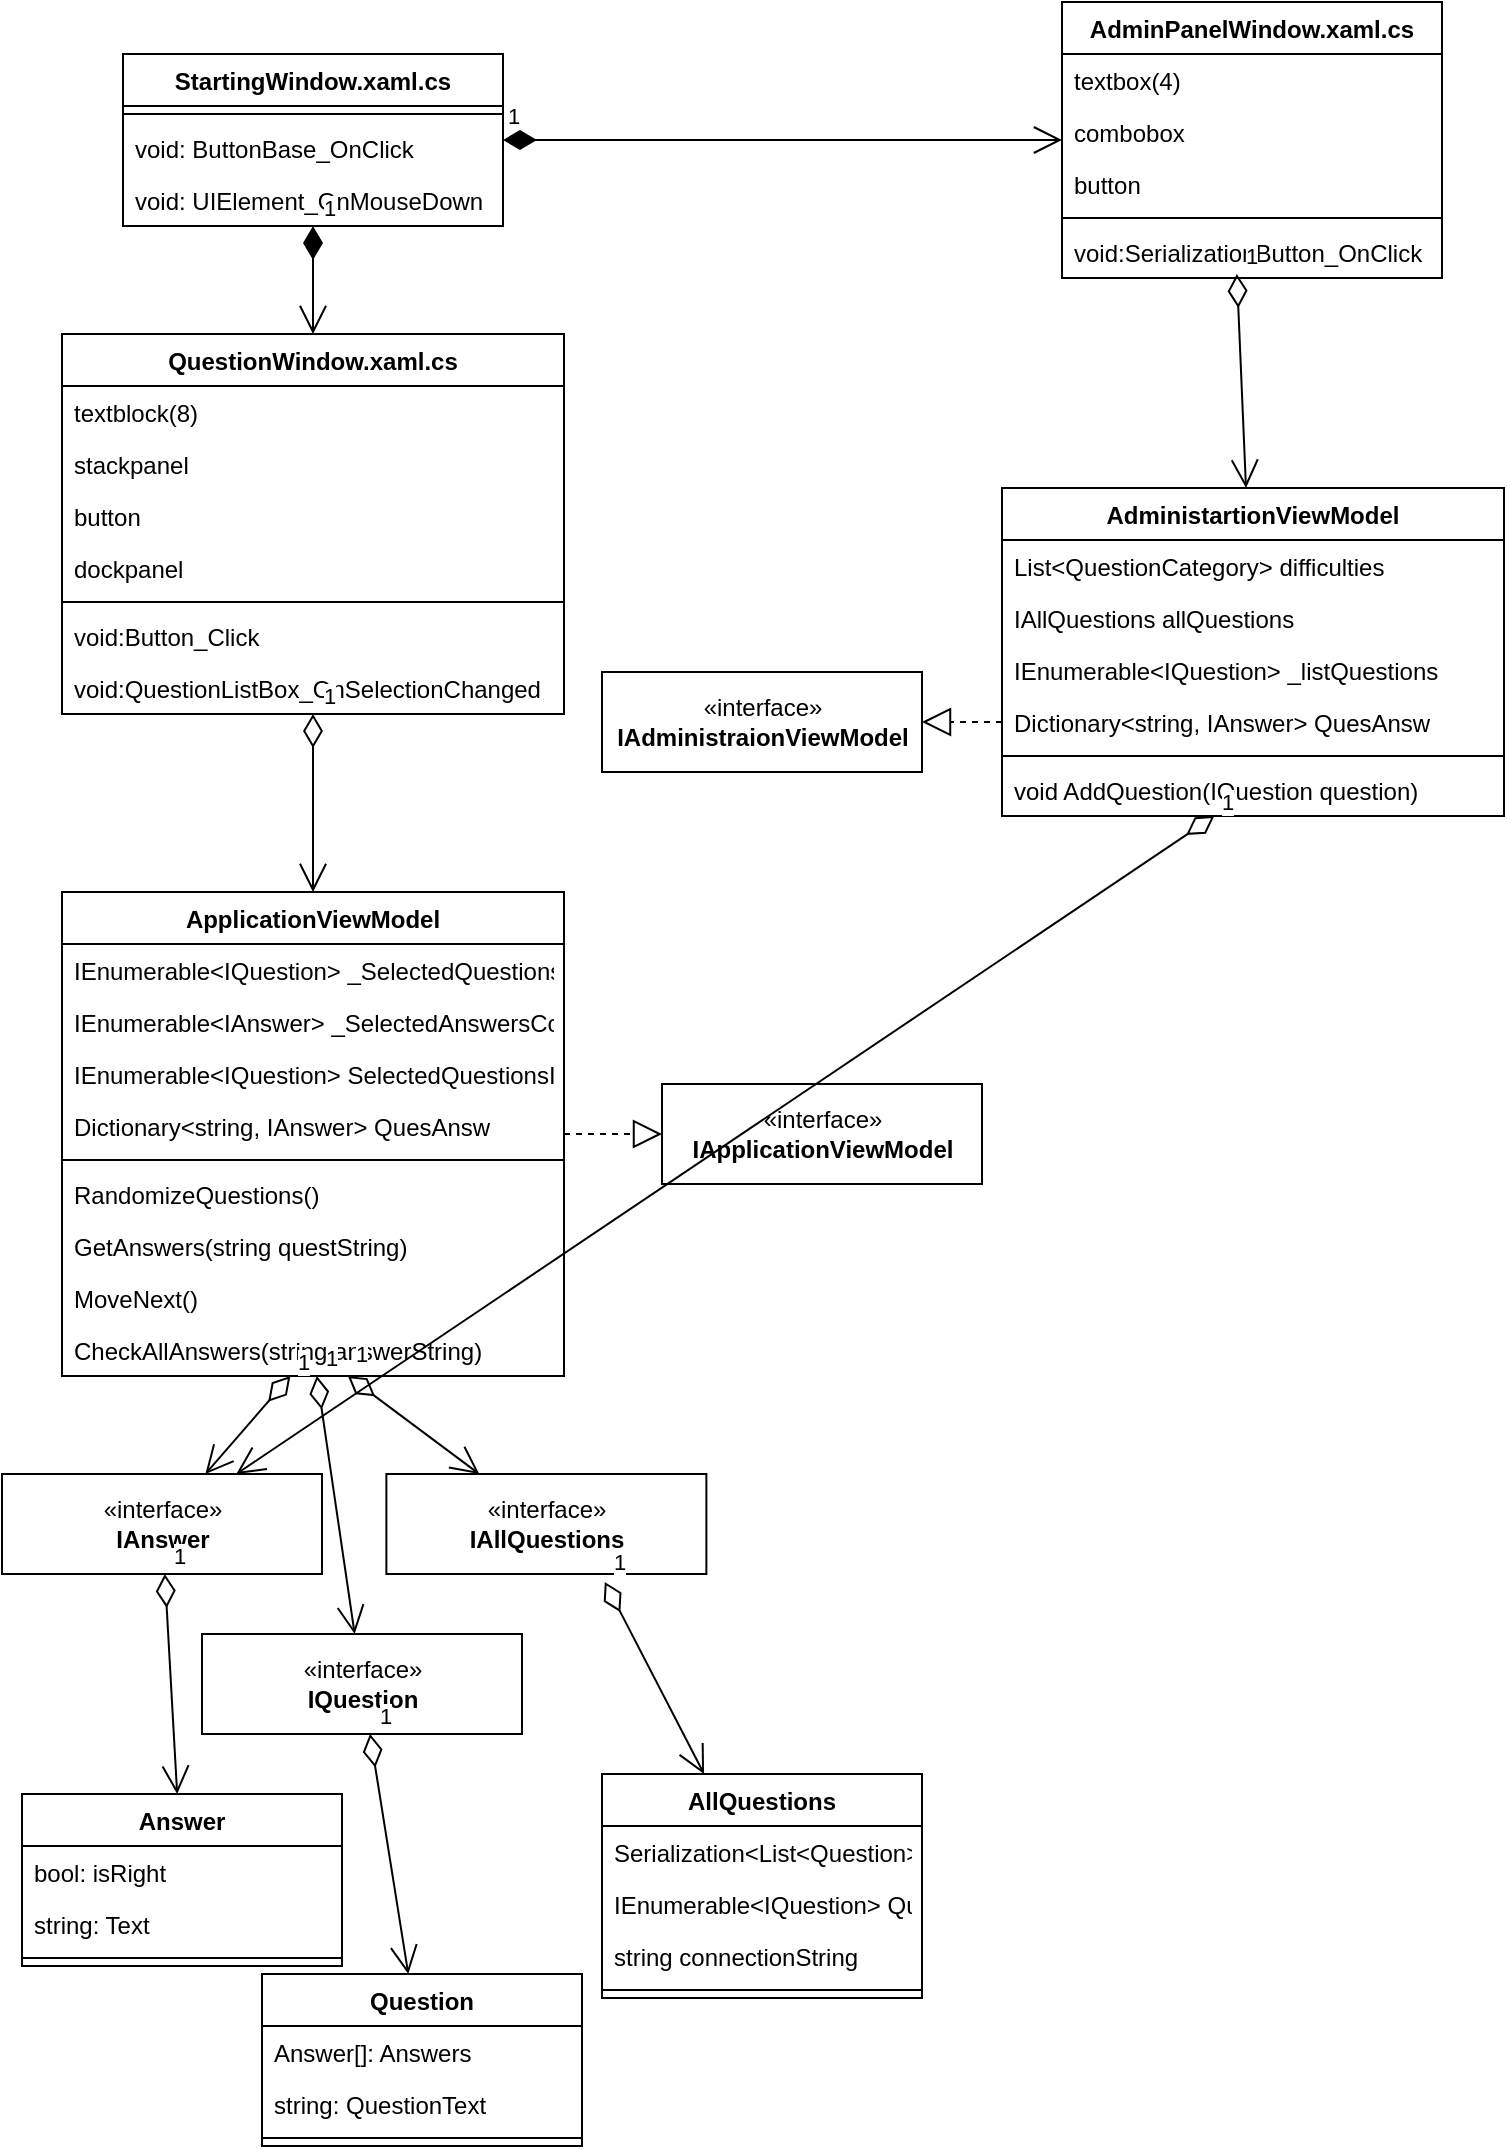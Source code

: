 <mxfile version="12.9.2" type="github"><diagram id="C5RBs43oDa-KdzZeNtuy" name="Page-1"><mxGraphModel dx="1038" dy="-589" grid="1" gridSize="10" guides="1" tooltips="1" connect="1" arrows="1" fold="1" page="1" pageScale="1" pageWidth="827" pageHeight="1169" background="none" math="0" shadow="0"><root><mxCell id="WIyWlLk6GJQsqaUBKTNV-0"/><mxCell id="WIyWlLk6GJQsqaUBKTNV-1" parent="WIyWlLk6GJQsqaUBKTNV-0"/><mxCell id="w_XiCXWCSGNmlnJ2Ay6U-83" value="AdministartionViewModel" style="swimlane;fontStyle=1;align=center;verticalAlign=top;childLayout=stackLayout;horizontal=1;startSize=26;horizontalStack=0;resizeParent=1;resizeParentMax=0;resizeLast=0;collapsible=1;marginBottom=0;" vertex="1" parent="WIyWlLk6GJQsqaUBKTNV-1"><mxGeometry x="520" y="1457" width="251" height="164" as="geometry"/></mxCell><mxCell id="w_XiCXWCSGNmlnJ2Ay6U-84" value="List&lt;QuestionCategory&gt; difficulties" style="text;strokeColor=none;fillColor=none;align=left;verticalAlign=top;spacingLeft=4;spacingRight=4;overflow=hidden;rotatable=0;points=[[0,0.5],[1,0.5]];portConstraint=eastwest;" vertex="1" parent="w_XiCXWCSGNmlnJ2Ay6U-83"><mxGeometry y="26" width="251" height="26" as="geometry"/></mxCell><mxCell id="w_XiCXWCSGNmlnJ2Ay6U-85" value="IAllQuestions allQuestions" style="text;strokeColor=none;fillColor=none;align=left;verticalAlign=top;spacingLeft=4;spacingRight=4;overflow=hidden;rotatable=0;points=[[0,0.5],[1,0.5]];portConstraint=eastwest;" vertex="1" parent="w_XiCXWCSGNmlnJ2Ay6U-83"><mxGeometry y="52" width="251" height="26" as="geometry"/></mxCell><mxCell id="w_XiCXWCSGNmlnJ2Ay6U-86" value="IEnumerable&lt;IQuestion&gt; _listQuestions" style="text;strokeColor=none;fillColor=none;align=left;verticalAlign=top;spacingLeft=4;spacingRight=4;overflow=hidden;rotatable=0;points=[[0,0.5],[1,0.5]];portConstraint=eastwest;" vertex="1" parent="w_XiCXWCSGNmlnJ2Ay6U-83"><mxGeometry y="78" width="251" height="26" as="geometry"/></mxCell><mxCell id="w_XiCXWCSGNmlnJ2Ay6U-87" value="Dictionary&lt;string, IAnswer&gt; QuesAnsw" style="text;strokeColor=none;fillColor=none;align=left;verticalAlign=top;spacingLeft=4;spacingRight=4;overflow=hidden;rotatable=0;points=[[0,0.5],[1,0.5]];portConstraint=eastwest;" vertex="1" parent="w_XiCXWCSGNmlnJ2Ay6U-83"><mxGeometry y="104" width="251" height="26" as="geometry"/></mxCell><mxCell id="w_XiCXWCSGNmlnJ2Ay6U-88" value="" style="line;strokeWidth=1;fillColor=none;align=left;verticalAlign=middle;spacingTop=-1;spacingLeft=3;spacingRight=3;rotatable=0;labelPosition=right;points=[];portConstraint=eastwest;" vertex="1" parent="w_XiCXWCSGNmlnJ2Ay6U-83"><mxGeometry y="130" width="251" height="8" as="geometry"/></mxCell><mxCell id="w_XiCXWCSGNmlnJ2Ay6U-89" value="void AddQuestion(IQuestion question)" style="text;strokeColor=none;fillColor=none;align=left;verticalAlign=top;spacingLeft=4;spacingRight=4;overflow=hidden;rotatable=0;points=[[0,0.5],[1,0.5]];portConstraint=eastwest;" vertex="1" parent="w_XiCXWCSGNmlnJ2Ay6U-83"><mxGeometry y="138" width="251" height="26" as="geometry"/></mxCell><mxCell id="w_XiCXWCSGNmlnJ2Ay6U-12" value="AdminPanelWindow.xaml.cs" style="swimlane;fontStyle=1;align=center;verticalAlign=top;childLayout=stackLayout;horizontal=1;startSize=26;horizontalStack=0;resizeParent=1;resizeParentMax=0;resizeLast=0;collapsible=1;marginBottom=0;" vertex="1" parent="WIyWlLk6GJQsqaUBKTNV-1"><mxGeometry x="550" y="1214" width="190" height="138" as="geometry"/></mxCell><mxCell id="w_XiCXWCSGNmlnJ2Ay6U-13" value="textbox(4)" style="text;strokeColor=none;fillColor=none;align=left;verticalAlign=top;spacingLeft=4;spacingRight=4;overflow=hidden;rotatable=0;points=[[0,0.5],[1,0.5]];portConstraint=eastwest;" vertex="1" parent="w_XiCXWCSGNmlnJ2Ay6U-12"><mxGeometry y="26" width="190" height="26" as="geometry"/></mxCell><mxCell id="w_XiCXWCSGNmlnJ2Ay6U-16" value="combobox" style="text;strokeColor=none;fillColor=none;align=left;verticalAlign=top;spacingLeft=4;spacingRight=4;overflow=hidden;rotatable=0;points=[[0,0.5],[1,0.5]];portConstraint=eastwest;" vertex="1" parent="w_XiCXWCSGNmlnJ2Ay6U-12"><mxGeometry y="52" width="190" height="26" as="geometry"/></mxCell><mxCell id="w_XiCXWCSGNmlnJ2Ay6U-17" value="button" style="text;strokeColor=none;fillColor=none;align=left;verticalAlign=top;spacingLeft=4;spacingRight=4;overflow=hidden;rotatable=0;points=[[0,0.5],[1,0.5]];portConstraint=eastwest;" vertex="1" parent="w_XiCXWCSGNmlnJ2Ay6U-12"><mxGeometry y="78" width="190" height="26" as="geometry"/></mxCell><mxCell id="w_XiCXWCSGNmlnJ2Ay6U-14" value="" style="line;strokeWidth=1;fillColor=none;align=left;verticalAlign=middle;spacingTop=-1;spacingLeft=3;spacingRight=3;rotatable=0;labelPosition=right;points=[];portConstraint=eastwest;" vertex="1" parent="w_XiCXWCSGNmlnJ2Ay6U-12"><mxGeometry y="104" width="190" height="8" as="geometry"/></mxCell><mxCell id="w_XiCXWCSGNmlnJ2Ay6U-15" value="void:SerializationButton_OnClick" style="text;strokeColor=none;fillColor=none;align=left;verticalAlign=top;spacingLeft=4;spacingRight=4;overflow=hidden;rotatable=0;points=[[0,0.5],[1,0.5]];portConstraint=eastwest;" vertex="1" parent="w_XiCXWCSGNmlnJ2Ay6U-12"><mxGeometry y="112" width="190" height="26" as="geometry"/></mxCell><mxCell id="w_XiCXWCSGNmlnJ2Ay6U-1" value="StartingWindow.xaml.cs" style="swimlane;fontStyle=1;align=center;verticalAlign=top;childLayout=stackLayout;horizontal=1;startSize=26;horizontalStack=0;resizeParent=1;resizeParentMax=0;resizeLast=0;collapsible=1;marginBottom=0;" vertex="1" parent="WIyWlLk6GJQsqaUBKTNV-1"><mxGeometry x="80.5" y="1240" width="190" height="86" as="geometry"/></mxCell><mxCell id="w_XiCXWCSGNmlnJ2Ay6U-3" value="" style="line;strokeWidth=1;fillColor=none;align=left;verticalAlign=middle;spacingTop=-1;spacingLeft=3;spacingRight=3;rotatable=0;labelPosition=right;points=[];portConstraint=eastwest;" vertex="1" parent="w_XiCXWCSGNmlnJ2Ay6U-1"><mxGeometry y="26" width="190" height="8" as="geometry"/></mxCell><mxCell id="w_XiCXWCSGNmlnJ2Ay6U-4" value="void: ButtonBase_OnClick" style="text;strokeColor=none;fillColor=none;align=left;verticalAlign=top;spacingLeft=4;spacingRight=4;overflow=hidden;rotatable=0;points=[[0,0.5],[1,0.5]];portConstraint=eastwest;" vertex="1" parent="w_XiCXWCSGNmlnJ2Ay6U-1"><mxGeometry y="34" width="190" height="26" as="geometry"/></mxCell><mxCell id="w_XiCXWCSGNmlnJ2Ay6U-5" value="void: UIElement_OnMouseDown" style="text;strokeColor=none;fillColor=none;align=left;verticalAlign=top;spacingLeft=4;spacingRight=4;overflow=hidden;rotatable=0;points=[[0,0.5],[1,0.5]];portConstraint=eastwest;" vertex="1" parent="w_XiCXWCSGNmlnJ2Ay6U-1"><mxGeometry y="60" width="190" height="26" as="geometry"/></mxCell><mxCell id="w_XiCXWCSGNmlnJ2Ay6U-75" value="AllQuestions" style="swimlane;fontStyle=1;align=center;verticalAlign=top;childLayout=stackLayout;horizontal=1;startSize=26;horizontalStack=0;resizeParent=1;resizeParentMax=0;resizeLast=0;collapsible=1;marginBottom=0;" vertex="1" parent="WIyWlLk6GJQsqaUBKTNV-1"><mxGeometry x="320" y="2100" width="160" height="112" as="geometry"/></mxCell><mxCell id="w_XiCXWCSGNmlnJ2Ay6U-76" value="Serialization&lt;List&lt;Question&gt;&gt; serializedList" style="text;strokeColor=none;fillColor=none;align=left;verticalAlign=top;spacingLeft=4;spacingRight=4;overflow=hidden;rotatable=0;points=[[0,0.5],[1,0.5]];portConstraint=eastwest;" vertex="1" parent="w_XiCXWCSGNmlnJ2Ay6U-75"><mxGeometry y="26" width="160" height="26" as="geometry"/></mxCell><mxCell id="w_XiCXWCSGNmlnJ2Ay6U-77" value="IEnumerable&lt;IQuestion&gt; Questions" style="text;strokeColor=none;fillColor=none;align=left;verticalAlign=top;spacingLeft=4;spacingRight=4;overflow=hidden;rotatable=0;points=[[0,0.5],[1,0.5]];portConstraint=eastwest;" vertex="1" parent="w_XiCXWCSGNmlnJ2Ay6U-75"><mxGeometry y="52" width="160" height="26" as="geometry"/></mxCell><mxCell id="w_XiCXWCSGNmlnJ2Ay6U-80" value="string connectionString" style="text;strokeColor=none;fillColor=none;align=left;verticalAlign=top;spacingLeft=4;spacingRight=4;overflow=hidden;rotatable=0;points=[[0,0.5],[1,0.5]];portConstraint=eastwest;" vertex="1" parent="w_XiCXWCSGNmlnJ2Ay6U-75"><mxGeometry y="78" width="160" height="26" as="geometry"/></mxCell><mxCell id="w_XiCXWCSGNmlnJ2Ay6U-78" value="" style="line;strokeWidth=1;fillColor=none;align=left;verticalAlign=middle;spacingTop=-1;spacingLeft=3;spacingRight=3;rotatable=0;labelPosition=right;points=[];portConstraint=eastwest;" vertex="1" parent="w_XiCXWCSGNmlnJ2Ay6U-75"><mxGeometry y="104" width="160" height="8" as="geometry"/></mxCell><mxCell id="w_XiCXWCSGNmlnJ2Ay6U-70" value="Question" style="swimlane;fontStyle=1;align=center;verticalAlign=top;childLayout=stackLayout;horizontal=1;startSize=26;horizontalStack=0;resizeParent=1;resizeParentMax=0;resizeLast=0;collapsible=1;marginBottom=0;" vertex="1" parent="WIyWlLk6GJQsqaUBKTNV-1"><mxGeometry x="150" y="2200" width="160" height="86" as="geometry"/></mxCell><mxCell id="w_XiCXWCSGNmlnJ2Ay6U-71" value="Answer[]: Answers" style="text;strokeColor=none;fillColor=none;align=left;verticalAlign=top;spacingLeft=4;spacingRight=4;overflow=hidden;rotatable=0;points=[[0,0.5],[1,0.5]];portConstraint=eastwest;" vertex="1" parent="w_XiCXWCSGNmlnJ2Ay6U-70"><mxGeometry y="26" width="160" height="26" as="geometry"/></mxCell><mxCell id="w_XiCXWCSGNmlnJ2Ay6U-72" value="string: QuestionText" style="text;strokeColor=none;fillColor=none;align=left;verticalAlign=top;spacingLeft=4;spacingRight=4;overflow=hidden;rotatable=0;points=[[0,0.5],[1,0.5]];portConstraint=eastwest;" vertex="1" parent="w_XiCXWCSGNmlnJ2Ay6U-70"><mxGeometry y="52" width="160" height="26" as="geometry"/></mxCell><mxCell id="w_XiCXWCSGNmlnJ2Ay6U-73" value="" style="line;strokeWidth=1;fillColor=none;align=left;verticalAlign=middle;spacingTop=-1;spacingLeft=3;spacingRight=3;rotatable=0;labelPosition=right;points=[];portConstraint=eastwest;" vertex="1" parent="w_XiCXWCSGNmlnJ2Ay6U-70"><mxGeometry y="78" width="160" height="8" as="geometry"/></mxCell><mxCell id="w_XiCXWCSGNmlnJ2Ay6U-64" value="Answer" style="swimlane;fontStyle=1;align=center;verticalAlign=top;childLayout=stackLayout;horizontal=1;startSize=26;horizontalStack=0;resizeParent=1;resizeParentMax=0;resizeLast=0;collapsible=1;marginBottom=0;" vertex="1" parent="WIyWlLk6GJQsqaUBKTNV-1"><mxGeometry x="30" y="2110" width="160" height="86" as="geometry"/></mxCell><mxCell id="w_XiCXWCSGNmlnJ2Ay6U-65" value="bool: isRight" style="text;strokeColor=none;fillColor=none;align=left;verticalAlign=top;spacingLeft=4;spacingRight=4;overflow=hidden;rotatable=0;points=[[0,0.5],[1,0.5]];portConstraint=eastwest;" vertex="1" parent="w_XiCXWCSGNmlnJ2Ay6U-64"><mxGeometry y="26" width="160" height="26" as="geometry"/></mxCell><mxCell id="w_XiCXWCSGNmlnJ2Ay6U-68" value="string: Text" style="text;strokeColor=none;fillColor=none;align=left;verticalAlign=top;spacingLeft=4;spacingRight=4;overflow=hidden;rotatable=0;points=[[0,0.5],[1,0.5]];portConstraint=eastwest;" vertex="1" parent="w_XiCXWCSGNmlnJ2Ay6U-64"><mxGeometry y="52" width="160" height="26" as="geometry"/></mxCell><mxCell id="w_XiCXWCSGNmlnJ2Ay6U-66" value="" style="line;strokeWidth=1;fillColor=none;align=left;verticalAlign=middle;spacingTop=-1;spacingLeft=3;spacingRight=3;rotatable=0;labelPosition=right;points=[];portConstraint=eastwest;" vertex="1" parent="w_XiCXWCSGNmlnJ2Ay6U-64"><mxGeometry y="78" width="160" height="8" as="geometry"/></mxCell><mxCell id="w_XiCXWCSGNmlnJ2Ay6U-35" value="ApplicationViewModel" style="swimlane;fontStyle=1;align=center;verticalAlign=top;childLayout=stackLayout;horizontal=1;startSize=26;horizontalStack=0;resizeParent=1;resizeParentMax=0;resizeLast=0;collapsible=1;marginBottom=0;" vertex="1" parent="WIyWlLk6GJQsqaUBKTNV-1"><mxGeometry x="50" y="1659" width="251" height="242" as="geometry"/></mxCell><mxCell id="w_XiCXWCSGNmlnJ2Ay6U-36" value="IEnumerable&lt;IQuestion&gt; _SelectedQuestionsCollection;" style="text;strokeColor=none;fillColor=none;align=left;verticalAlign=top;spacingLeft=4;spacingRight=4;overflow=hidden;rotatable=0;points=[[0,0.5],[1,0.5]];portConstraint=eastwest;" vertex="1" parent="w_XiCXWCSGNmlnJ2Ay6U-35"><mxGeometry y="26" width="251" height="26" as="geometry"/></mxCell><mxCell id="w_XiCXWCSGNmlnJ2Ay6U-37" value="IEnumerable&lt;IAnswer&gt; _SelectedAnswersCollection;" style="text;strokeColor=none;fillColor=none;align=left;verticalAlign=top;spacingLeft=4;spacingRight=4;overflow=hidden;rotatable=0;points=[[0,0.5],[1,0.5]];portConstraint=eastwest;" vertex="1" parent="w_XiCXWCSGNmlnJ2Ay6U-35"><mxGeometry y="52" width="251" height="26" as="geometry"/></mxCell><mxCell id="w_XiCXWCSGNmlnJ2Ay6U-38" value="IEnumerable&lt;IQuestion&gt; SelectedQuestionsInApplication" style="text;strokeColor=none;fillColor=none;align=left;verticalAlign=top;spacingLeft=4;spacingRight=4;overflow=hidden;rotatable=0;points=[[0,0.5],[1,0.5]];portConstraint=eastwest;" vertex="1" parent="w_XiCXWCSGNmlnJ2Ay6U-35"><mxGeometry y="78" width="251" height="26" as="geometry"/></mxCell><mxCell id="w_XiCXWCSGNmlnJ2Ay6U-39" value="Dictionary&lt;string, IAnswer&gt; QuesAnsw" style="text;strokeColor=none;fillColor=none;align=left;verticalAlign=top;spacingLeft=4;spacingRight=4;overflow=hidden;rotatable=0;points=[[0,0.5],[1,0.5]];portConstraint=eastwest;" vertex="1" parent="w_XiCXWCSGNmlnJ2Ay6U-35"><mxGeometry y="104" width="251" height="26" as="geometry"/></mxCell><mxCell id="w_XiCXWCSGNmlnJ2Ay6U-40" value="" style="line;strokeWidth=1;fillColor=none;align=left;verticalAlign=middle;spacingTop=-1;spacingLeft=3;spacingRight=3;rotatable=0;labelPosition=right;points=[];portConstraint=eastwest;" vertex="1" parent="w_XiCXWCSGNmlnJ2Ay6U-35"><mxGeometry y="130" width="251" height="8" as="geometry"/></mxCell><mxCell id="w_XiCXWCSGNmlnJ2Ay6U-41" value="RandomizeQuestions()" style="text;strokeColor=none;fillColor=none;align=left;verticalAlign=top;spacingLeft=4;spacingRight=4;overflow=hidden;rotatable=0;points=[[0,0.5],[1,0.5]];portConstraint=eastwest;" vertex="1" parent="w_XiCXWCSGNmlnJ2Ay6U-35"><mxGeometry y="138" width="251" height="26" as="geometry"/></mxCell><mxCell id="w_XiCXWCSGNmlnJ2Ay6U-42" value="GetAnswers(string questString)" style="text;strokeColor=none;fillColor=none;align=left;verticalAlign=top;spacingLeft=4;spacingRight=4;overflow=hidden;rotatable=0;points=[[0,0.5],[1,0.5]];portConstraint=eastwest;" vertex="1" parent="w_XiCXWCSGNmlnJ2Ay6U-35"><mxGeometry y="164" width="251" height="26" as="geometry"/></mxCell><mxCell id="w_XiCXWCSGNmlnJ2Ay6U-55" value="MoveNext()" style="text;strokeColor=none;fillColor=none;align=left;verticalAlign=top;spacingLeft=4;spacingRight=4;overflow=hidden;rotatable=0;points=[[0,0.5],[1,0.5]];portConstraint=eastwest;" vertex="1" parent="w_XiCXWCSGNmlnJ2Ay6U-35"><mxGeometry y="190" width="251" height="26" as="geometry"/></mxCell><mxCell id="w_XiCXWCSGNmlnJ2Ay6U-56" value="CheckAllAnswers(string answerString)" style="text;strokeColor=none;fillColor=none;align=left;verticalAlign=top;spacingLeft=4;spacingRight=4;overflow=hidden;rotatable=0;points=[[0,0.5],[1,0.5]];portConstraint=eastwest;" vertex="1" parent="w_XiCXWCSGNmlnJ2Ay6U-35"><mxGeometry y="216" width="251" height="26" as="geometry"/></mxCell><mxCell id="w_XiCXWCSGNmlnJ2Ay6U-25" value="QuestionWindow.xaml.cs" style="swimlane;fontStyle=1;align=center;verticalAlign=top;childLayout=stackLayout;horizontal=1;startSize=26;horizontalStack=0;resizeParent=1;resizeParentMax=0;resizeLast=0;collapsible=1;marginBottom=0;" vertex="1" parent="WIyWlLk6GJQsqaUBKTNV-1"><mxGeometry x="50" y="1380" width="251" height="190" as="geometry"/></mxCell><mxCell id="w_XiCXWCSGNmlnJ2Ay6U-26" value="textblock(8)" style="text;strokeColor=none;fillColor=none;align=left;verticalAlign=top;spacingLeft=4;spacingRight=4;overflow=hidden;rotatable=0;points=[[0,0.5],[1,0.5]];portConstraint=eastwest;" vertex="1" parent="w_XiCXWCSGNmlnJ2Ay6U-25"><mxGeometry y="26" width="251" height="26" as="geometry"/></mxCell><mxCell id="w_XiCXWCSGNmlnJ2Ay6U-27" value="stackpanel" style="text;strokeColor=none;fillColor=none;align=left;verticalAlign=top;spacingLeft=4;spacingRight=4;overflow=hidden;rotatable=0;points=[[0,0.5],[1,0.5]];portConstraint=eastwest;" vertex="1" parent="w_XiCXWCSGNmlnJ2Ay6U-25"><mxGeometry y="52" width="251" height="26" as="geometry"/></mxCell><mxCell id="w_XiCXWCSGNmlnJ2Ay6U-28" value="button" style="text;strokeColor=none;fillColor=none;align=left;verticalAlign=top;spacingLeft=4;spacingRight=4;overflow=hidden;rotatable=0;points=[[0,0.5],[1,0.5]];portConstraint=eastwest;" vertex="1" parent="w_XiCXWCSGNmlnJ2Ay6U-25"><mxGeometry y="78" width="251" height="26" as="geometry"/></mxCell><mxCell id="w_XiCXWCSGNmlnJ2Ay6U-32" value="dockpanel" style="text;strokeColor=none;fillColor=none;align=left;verticalAlign=top;spacingLeft=4;spacingRight=4;overflow=hidden;rotatable=0;points=[[0,0.5],[1,0.5]];portConstraint=eastwest;" vertex="1" parent="w_XiCXWCSGNmlnJ2Ay6U-25"><mxGeometry y="104" width="251" height="26" as="geometry"/></mxCell><mxCell id="w_XiCXWCSGNmlnJ2Ay6U-29" value="" style="line;strokeWidth=1;fillColor=none;align=left;verticalAlign=middle;spacingTop=-1;spacingLeft=3;spacingRight=3;rotatable=0;labelPosition=right;points=[];portConstraint=eastwest;" vertex="1" parent="w_XiCXWCSGNmlnJ2Ay6U-25"><mxGeometry y="130" width="251" height="8" as="geometry"/></mxCell><mxCell id="w_XiCXWCSGNmlnJ2Ay6U-30" value="void:Button_Click" style="text;strokeColor=none;fillColor=none;align=left;verticalAlign=top;spacingLeft=4;spacingRight=4;overflow=hidden;rotatable=0;points=[[0,0.5],[1,0.5]];portConstraint=eastwest;" vertex="1" parent="w_XiCXWCSGNmlnJ2Ay6U-25"><mxGeometry y="138" width="251" height="26" as="geometry"/></mxCell><mxCell id="w_XiCXWCSGNmlnJ2Ay6U-31" value="void:QuestionListBox_OnSelectionChanged" style="text;strokeColor=none;fillColor=none;align=left;verticalAlign=top;spacingLeft=4;spacingRight=4;overflow=hidden;rotatable=0;points=[[0,0.5],[1,0.5]];portConstraint=eastwest;" vertex="1" parent="w_XiCXWCSGNmlnJ2Ay6U-25"><mxGeometry y="164" width="251" height="26" as="geometry"/></mxCell><mxCell id="GLjs3NmaUITLZzMdZc89-338" value="&lt;span style=&quot;color: rgba(0 , 0 , 0 , 0) ; font-family: monospace ; font-size: 0px&quot;&gt;%3CmxGraphModel%3E%3Croot%3E%3CmxCell%20id%3D%220%22%2F%3E%3CmxCell%20id%3D%221%22%20parent%3D%220%22%2F%3E%3CmxCell%20id%3D%222%22%20value%3D%22ID%22%20style%3D%22ellipse%3BwhiteSpace%3Dwrap%3Bhtml%3D1%3Balign%3Dcenter%3BfontStyle%3D4%22%20vertex%3D%221%22%20parent%3D%221%22%3E%3CmxGeometry%20x%3D%2290%22%20y%3D%22282.57%22%20width%3D%2240%22%20height%3D%2227.5%22%20as%3D%22geometry%22%2F%3E%3C%2FmxCell%3E%3C%2Froot%3E%3C%2FmxGraphModel%3E&lt;/span&gt;" style="text;html=1;align=center;verticalAlign=middle;resizable=0;points=[];autosize=1;" parent="WIyWlLk6GJQsqaUBKTNV-1" vertex="1"><mxGeometry x="716.647" y="1437.059" width="20" height="20" as="geometry"/></mxCell><mxCell id="w_XiCXWCSGNmlnJ2Ay6U-6" value="1" style="endArrow=open;html=1;endSize=12;startArrow=diamondThin;startSize=14;startFill=1;align=left;verticalAlign=bottom;" edge="1" parent="WIyWlLk6GJQsqaUBKTNV-1" source="w_XiCXWCSGNmlnJ2Ay6U-1" target="w_XiCXWCSGNmlnJ2Ay6U-12"><mxGeometry x="-1" y="3" relative="1" as="geometry"><mxPoint x="340" y="1230" as="sourcePoint"/><mxPoint x="470.76" y="1271.192" as="targetPoint"/></mxGeometry></mxCell><mxCell id="w_XiCXWCSGNmlnJ2Ay6U-33" value="1" style="endArrow=open;html=1;endSize=12;startArrow=diamondThin;startSize=14;startFill=1;align=left;verticalAlign=bottom;" edge="1" parent="WIyWlLk6GJQsqaUBKTNV-1" source="w_XiCXWCSGNmlnJ2Ay6U-1" target="w_XiCXWCSGNmlnJ2Ay6U-25"><mxGeometry x="-1" y="3" relative="1" as="geometry"><mxPoint x="300" y="1288.932" as="sourcePoint"/><mxPoint x="480.76" y="1281.192" as="targetPoint"/></mxGeometry></mxCell><mxCell id="w_XiCXWCSGNmlnJ2Ay6U-34" value="1" style="endArrow=open;html=1;endSize=12;startArrow=diamondThin;startSize=14;startFill=0;align=left;verticalAlign=bottom;" edge="1" parent="WIyWlLk6GJQsqaUBKTNV-1" source="w_XiCXWCSGNmlnJ2Ay6U-25" target="w_XiCXWCSGNmlnJ2Ay6U-35"><mxGeometry x="-1" y="3" relative="1" as="geometry"><mxPoint x="340" y="1610" as="sourcePoint"/><mxPoint x="176" y="1670" as="targetPoint"/></mxGeometry></mxCell><mxCell id="w_XiCXWCSGNmlnJ2Ay6U-52" value="«interface»&lt;br&gt;&lt;b&gt;IApplicationViewModel&lt;/b&gt;" style="html=1;" vertex="1" parent="WIyWlLk6GJQsqaUBKTNV-1"><mxGeometry x="350" y="1755" width="160" height="50" as="geometry"/></mxCell><mxCell id="w_XiCXWCSGNmlnJ2Ay6U-53" value="" style="endArrow=block;dashed=1;endFill=0;endSize=12;html=1;" edge="1" parent="WIyWlLk6GJQsqaUBKTNV-1" source="w_XiCXWCSGNmlnJ2Ay6U-35" target="w_XiCXWCSGNmlnJ2Ay6U-52"><mxGeometry width="160" relative="1" as="geometry"><mxPoint x="330" y="1600" as="sourcePoint"/><mxPoint x="490" y="1600" as="targetPoint"/></mxGeometry></mxCell><mxCell id="w_XiCXWCSGNmlnJ2Ay6U-57" value="1" style="endArrow=open;html=1;endSize=12;startArrow=diamondThin;startSize=14;startFill=0;align=left;verticalAlign=bottom;" edge="1" parent="WIyWlLk6GJQsqaUBKTNV-1" source="w_XiCXWCSGNmlnJ2Ay6U-56" target="w_XiCXWCSGNmlnJ2Ay6U-58"><mxGeometry x="-1" y="3" relative="1" as="geometry"><mxPoint x="130" y="1950" as="sourcePoint"/><mxPoint x="130" y="2039" as="targetPoint"/></mxGeometry></mxCell><mxCell id="w_XiCXWCSGNmlnJ2Ay6U-58" value="«interface»&lt;br&gt;&lt;b&gt;IAnswer&lt;/b&gt;" style="html=1;" vertex="1" parent="WIyWlLk6GJQsqaUBKTNV-1"><mxGeometry x="20" y="1950" width="160" height="50" as="geometry"/></mxCell><mxCell id="w_XiCXWCSGNmlnJ2Ay6U-59" value="1" style="endArrow=open;html=1;endSize=12;startArrow=diamondThin;startSize=14;startFill=0;align=left;verticalAlign=bottom;" edge="1" parent="WIyWlLk6GJQsqaUBKTNV-1" target="w_XiCXWCSGNmlnJ2Ay6U-60" source="w_XiCXWCSGNmlnJ2Ay6U-56"><mxGeometry x="-1" y="3" relative="1" as="geometry"><mxPoint x="311.424" y="1910" as="sourcePoint"/><mxPoint x="270" y="2048" as="targetPoint"/></mxGeometry></mxCell><mxCell id="w_XiCXWCSGNmlnJ2Ay6U-60" value="«interface»&lt;br&gt;&lt;b&gt;IQuestion&lt;/b&gt;" style="html=1;" vertex="1" parent="WIyWlLk6GJQsqaUBKTNV-1"><mxGeometry x="120" y="2030" width="160" height="50" as="geometry"/></mxCell><mxCell id="w_XiCXWCSGNmlnJ2Ay6U-62" value="1" style="endArrow=open;html=1;endSize=12;startArrow=diamondThin;startSize=14;startFill=0;align=left;verticalAlign=bottom;" edge="1" parent="WIyWlLk6GJQsqaUBKTNV-1" target="w_XiCXWCSGNmlnJ2Ay6U-63" source="w_XiCXWCSGNmlnJ2Ay6U-56"><mxGeometry x="-1" y="3" relative="1" as="geometry"><mxPoint x="240" y="1930" as="sourcePoint"/><mxPoint x="362.19" y="1968" as="targetPoint"/></mxGeometry></mxCell><mxCell id="w_XiCXWCSGNmlnJ2Ay6U-63" value="«interface»&lt;br&gt;&lt;b&gt;IAllQuestions&lt;/b&gt;" style="html=1;" vertex="1" parent="WIyWlLk6GJQsqaUBKTNV-1"><mxGeometry x="212.19" y="1950" width="160" height="50" as="geometry"/></mxCell><mxCell id="w_XiCXWCSGNmlnJ2Ay6U-69" value="1" style="endArrow=open;html=1;endSize=12;startArrow=diamondThin;startSize=14;startFill=0;align=left;verticalAlign=bottom;" edge="1" parent="WIyWlLk6GJQsqaUBKTNV-1" source="w_XiCXWCSGNmlnJ2Ay6U-58" target="w_XiCXWCSGNmlnJ2Ay6U-64"><mxGeometry x="-1" y="3" relative="1" as="geometry"><mxPoint y="2040" as="sourcePoint"/><mxPoint x="160" y="2040" as="targetPoint"/></mxGeometry></mxCell><mxCell id="w_XiCXWCSGNmlnJ2Ay6U-74" value="1" style="endArrow=open;html=1;endSize=12;startArrow=diamondThin;startSize=14;startFill=0;align=left;verticalAlign=bottom;" edge="1" parent="WIyWlLk6GJQsqaUBKTNV-1" target="w_XiCXWCSGNmlnJ2Ay6U-70" source="w_XiCXWCSGNmlnJ2Ay6U-60"><mxGeometry x="-1" y="3" relative="1" as="geometry"><mxPoint x="221.404" y="2090" as="sourcePoint"/><mxPoint x="280" y="2130" as="targetPoint"/></mxGeometry></mxCell><mxCell id="w_XiCXWCSGNmlnJ2Ay6U-79" value="1" style="endArrow=open;html=1;endSize=12;startArrow=diamondThin;startSize=14;startFill=0;align=left;verticalAlign=bottom;" edge="1" parent="WIyWlLk6GJQsqaUBKTNV-1" target="w_XiCXWCSGNmlnJ2Ay6U-75"><mxGeometry x="-1" y="3" relative="1" as="geometry"><mxPoint x="321.404" y="2004" as="sourcePoint"/><mxPoint x="380" y="2044" as="targetPoint"/></mxGeometry></mxCell><mxCell id="w_XiCXWCSGNmlnJ2Ay6U-93" value="1" style="endArrow=open;html=1;endSize=12;startArrow=diamondThin;startSize=14;startFill=0;align=left;verticalAlign=bottom;" edge="1" parent="WIyWlLk6GJQsqaUBKTNV-1" target="w_XiCXWCSGNmlnJ2Ay6U-83"><mxGeometry x="-1" y="3" relative="1" as="geometry"><mxPoint x="637.439" y="1350" as="sourcePoint"/><mxPoint x="646" y="1468" as="targetPoint"/></mxGeometry></mxCell><mxCell id="w_XiCXWCSGNmlnJ2Ay6U-95" value="«interface»&lt;br&gt;&lt;b&gt;IAdministraionViewModel&lt;/b&gt;" style="html=1;" vertex="1" parent="WIyWlLk6GJQsqaUBKTNV-1"><mxGeometry x="320" y="1549" width="160" height="50" as="geometry"/></mxCell><mxCell id="w_XiCXWCSGNmlnJ2Ay6U-96" value="" style="endArrow=block;dashed=1;endFill=0;endSize=12;html=1;" edge="1" parent="WIyWlLk6GJQsqaUBKTNV-1" target="w_XiCXWCSGNmlnJ2Ay6U-95" source="w_XiCXWCSGNmlnJ2Ay6U-87"><mxGeometry width="160" relative="1" as="geometry"><mxPoint x="505.5" y="1561.085" as="sourcePoint"/><mxPoint x="460" y="1365" as="targetPoint"/></mxGeometry></mxCell><mxCell id="w_XiCXWCSGNmlnJ2Ay6U-98" value="1" style="endArrow=open;html=1;endSize=12;startArrow=diamondThin;startSize=14;startFill=0;align=left;verticalAlign=bottom;" edge="1" parent="WIyWlLk6GJQsqaUBKTNV-1" source="w_XiCXWCSGNmlnJ2Ay6U-89" target="w_XiCXWCSGNmlnJ2Ay6U-58"><mxGeometry x="-1" y="3" relative="1" as="geometry"><mxPoint x="549.996" y="1810" as="sourcePoint"/><mxPoint x="615.718" y="1859" as="targetPoint"/></mxGeometry></mxCell></root></mxGraphModel></diagram></mxfile>